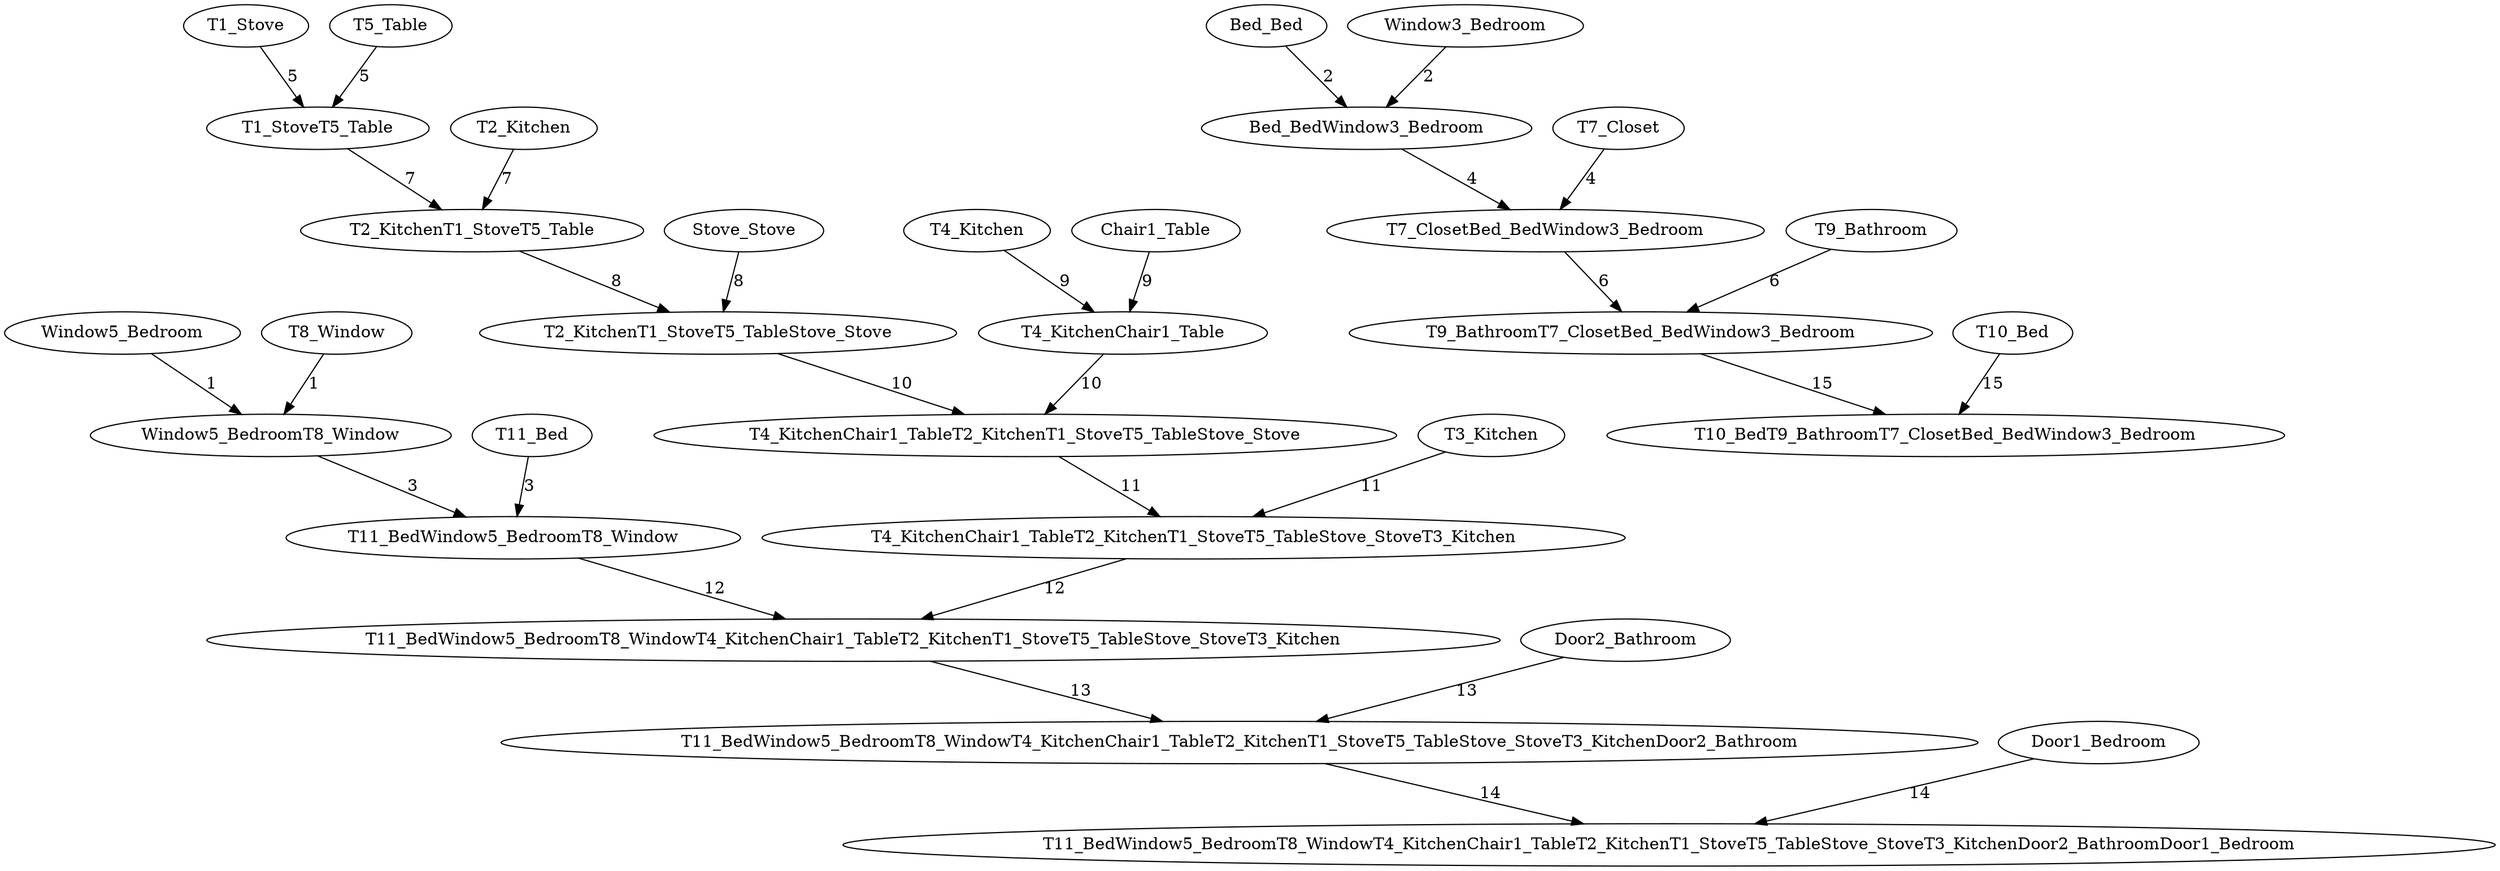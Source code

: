 digraph "the holy hand grenade" { Window5_Bedroom->Window5_BedroomT8_Window[label = 1];T8_Window->Window5_BedroomT8_Window[label = 1];Bed_Bed->Bed_BedWindow3_Bedroom[label = 2];Window3_Bedroom->Bed_BedWindow3_Bedroom[label = 2];T11_Bed->T11_BedWindow5_BedroomT8_Window[label = 3];Window5_BedroomT8_Window->T11_BedWindow5_BedroomT8_Window[label = 3];T7_Closet->T7_ClosetBed_BedWindow3_Bedroom[label = 4];Bed_BedWindow3_Bedroom->T7_ClosetBed_BedWindow3_Bedroom[label = 4];T1_Stove->T1_StoveT5_Table[label = 5];T5_Table->T1_StoveT5_Table[label = 5];T9_Bathroom->T9_BathroomT7_ClosetBed_BedWindow3_Bedroom[label = 6];T7_ClosetBed_BedWindow3_Bedroom->T9_BathroomT7_ClosetBed_BedWindow3_Bedroom[label = 6];T2_Kitchen->T2_KitchenT1_StoveT5_Table[label = 7];T1_StoveT5_Table->T2_KitchenT1_StoveT5_Table[label = 7];T2_KitchenT1_StoveT5_Table->T2_KitchenT1_StoveT5_TableStove_Stove[label = 8];Stove_Stove->T2_KitchenT1_StoveT5_TableStove_Stove[label = 8];T4_Kitchen->T4_KitchenChair1_Table[label = 9];Chair1_Table->T4_KitchenChair1_Table[label = 9];T4_KitchenChair1_Table->T4_KitchenChair1_TableT2_KitchenT1_StoveT5_TableStove_Stove[label = 10];T2_KitchenT1_StoveT5_TableStove_Stove->T4_KitchenChair1_TableT2_KitchenT1_StoveT5_TableStove_Stove[label = 10];T4_KitchenChair1_TableT2_KitchenT1_StoveT5_TableStove_Stove->T4_KitchenChair1_TableT2_KitchenT1_StoveT5_TableStove_StoveT3_Kitchen[label = 11];T3_Kitchen->T4_KitchenChair1_TableT2_KitchenT1_StoveT5_TableStove_StoveT3_Kitchen[label = 11];T11_BedWindow5_BedroomT8_Window->T11_BedWindow5_BedroomT8_WindowT4_KitchenChair1_TableT2_KitchenT1_StoveT5_TableStove_StoveT3_Kitchen[label = 12];T4_KitchenChair1_TableT2_KitchenT1_StoveT5_TableStove_StoveT3_Kitchen->T11_BedWindow5_BedroomT8_WindowT4_KitchenChair1_TableT2_KitchenT1_StoveT5_TableStove_StoveT3_Kitchen[label = 12];T11_BedWindow5_BedroomT8_WindowT4_KitchenChair1_TableT2_KitchenT1_StoveT5_TableStove_StoveT3_Kitchen->T11_BedWindow5_BedroomT8_WindowT4_KitchenChair1_TableT2_KitchenT1_StoveT5_TableStove_StoveT3_KitchenDoor2_Bathroom[label = 13];Door2_Bathroom->T11_BedWindow5_BedroomT8_WindowT4_KitchenChair1_TableT2_KitchenT1_StoveT5_TableStove_StoveT3_KitchenDoor2_Bathroom[label = 13];T11_BedWindow5_BedroomT8_WindowT4_KitchenChair1_TableT2_KitchenT1_StoveT5_TableStove_StoveT3_KitchenDoor2_Bathroom->T11_BedWindow5_BedroomT8_WindowT4_KitchenChair1_TableT2_KitchenT1_StoveT5_TableStove_StoveT3_KitchenDoor2_BathroomDoor1_Bedroom[label = 14];Door1_Bedroom->T11_BedWindow5_BedroomT8_WindowT4_KitchenChair1_TableT2_KitchenT1_StoveT5_TableStove_StoveT3_KitchenDoor2_BathroomDoor1_Bedroom[label = 14];T10_Bed->T10_BedT9_BathroomT7_ClosetBed_BedWindow3_Bedroom[label = 15];T9_BathroomT7_ClosetBed_BedWindow3_Bedroom->T10_BedT9_BathroomT7_ClosetBed_BedWindow3_Bedroom[label = 15];}
